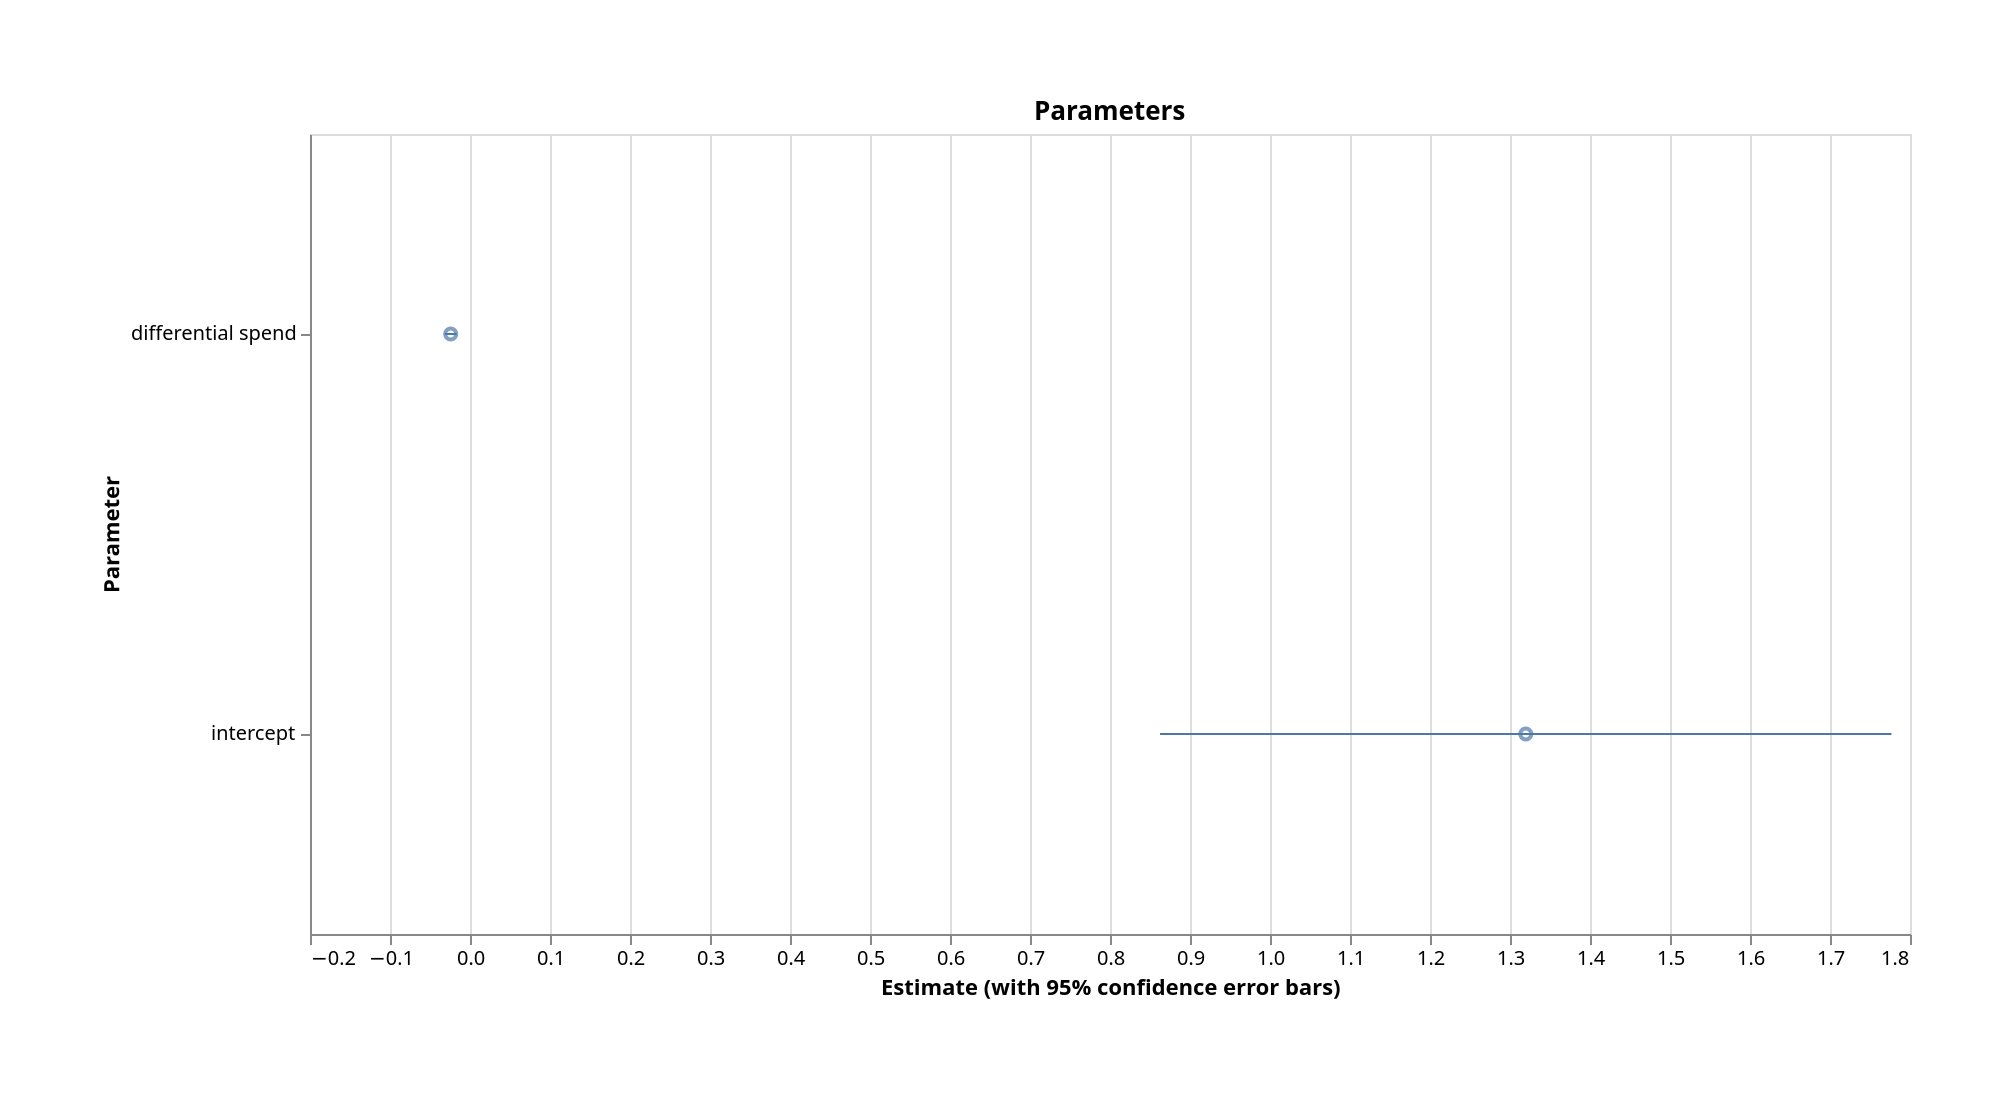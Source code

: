 {
  "transform": [
    {
      "as": "estLo",
      "calculate": "datum.Estimate - datum.Confidence/2"
    },
    {
      "as": "estHi",
      "calculate": "datum.Estimate + datum.Confidence/2"
    }
  ],
  "config": {
    "view": {
      "height": 400,
      "width": 800
    },
    "padding": 50
  },
  "data": {
    "values": [
      {
        "Confidence": 0.9143058069626451,
        "Key": "",
        "Estimate": 1.3197155980464639,
        "Parameter": "intercept"
      },
      {
        "Confidence": 0.01467056538806472,
        "Key": "",
        "Estimate": -0.024129685262442385,
        "Parameter": "differential spend"
      }
    ]
  },
  "$schema": "https://vega.github.io/schema/vega-lite/v5.json",
  "title": "Parameters",
  "layer": [
    {
      "mark": "point",
      "encoding": {
        "color": {
          "field": "Key",
          "type": "nominal",
          "legend": null
        },
        "x": {
          "field": "Estimate",
          "type": "quantitative",
          "axis": {
            "title": "Estimate (with 95% confidence error bars)"
          }
        },
        "y": {
          "field": "Parameter",
          "type": "ordinal"
        }
      }
    },
    {
      "mark": "rule",
      "encoding": {
        "x2": {
          "field": "estHi",
          "type": "quantitative",
          "axis": {
            "title": ""
          }
        },
        "color": {
          "field": "Key",
          "type": "nominal",
          "legend": null
        },
        "x": {
          "field": "estLo",
          "type": "quantitative",
          "axis": {
            "title": ""
          }
        },
        "y": {
          "field": "Parameter",
          "type": "ordinal"
        }
      }
    }
  ]
}
